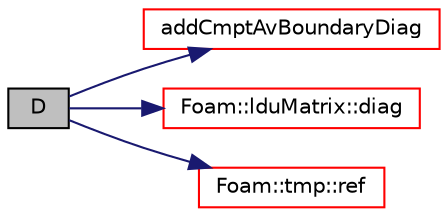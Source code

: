 digraph "D"
{
  bgcolor="transparent";
  edge [fontname="Helvetica",fontsize="10",labelfontname="Helvetica",labelfontsize="10"];
  node [fontname="Helvetica",fontsize="10",shape=record];
  rankdir="LR";
  Node1 [label="D",height=0.2,width=0.4,color="black", fillcolor="grey75", style="filled", fontcolor="black"];
  Node1 -> Node2 [color="midnightblue",fontsize="10",style="solid",fontname="Helvetica"];
  Node2 [label="addCmptAvBoundaryDiag",height=0.2,width=0.4,color="red",URL="$a00877.html#a73d4c3d2d22a7f13d469caa10dd62707"];
  Node1 -> Node3 [color="midnightblue",fontsize="10",style="solid",fontname="Helvetica"];
  Node3 [label="Foam::lduMatrix::diag",height=0.2,width=0.4,color="red",URL="$a01285.html#a9140aaa9630c2cba2fe28369a649f2f0"];
  Node1 -> Node4 [color="midnightblue",fontsize="10",style="solid",fontname="Helvetica"];
  Node4 [label="Foam::tmp::ref",height=0.2,width=0.4,color="red",URL="$a02631.html#a355da090b61b5b48e7435dec5942b7e9",tooltip="Return non-const reference or generate a fatal error. "];
}
